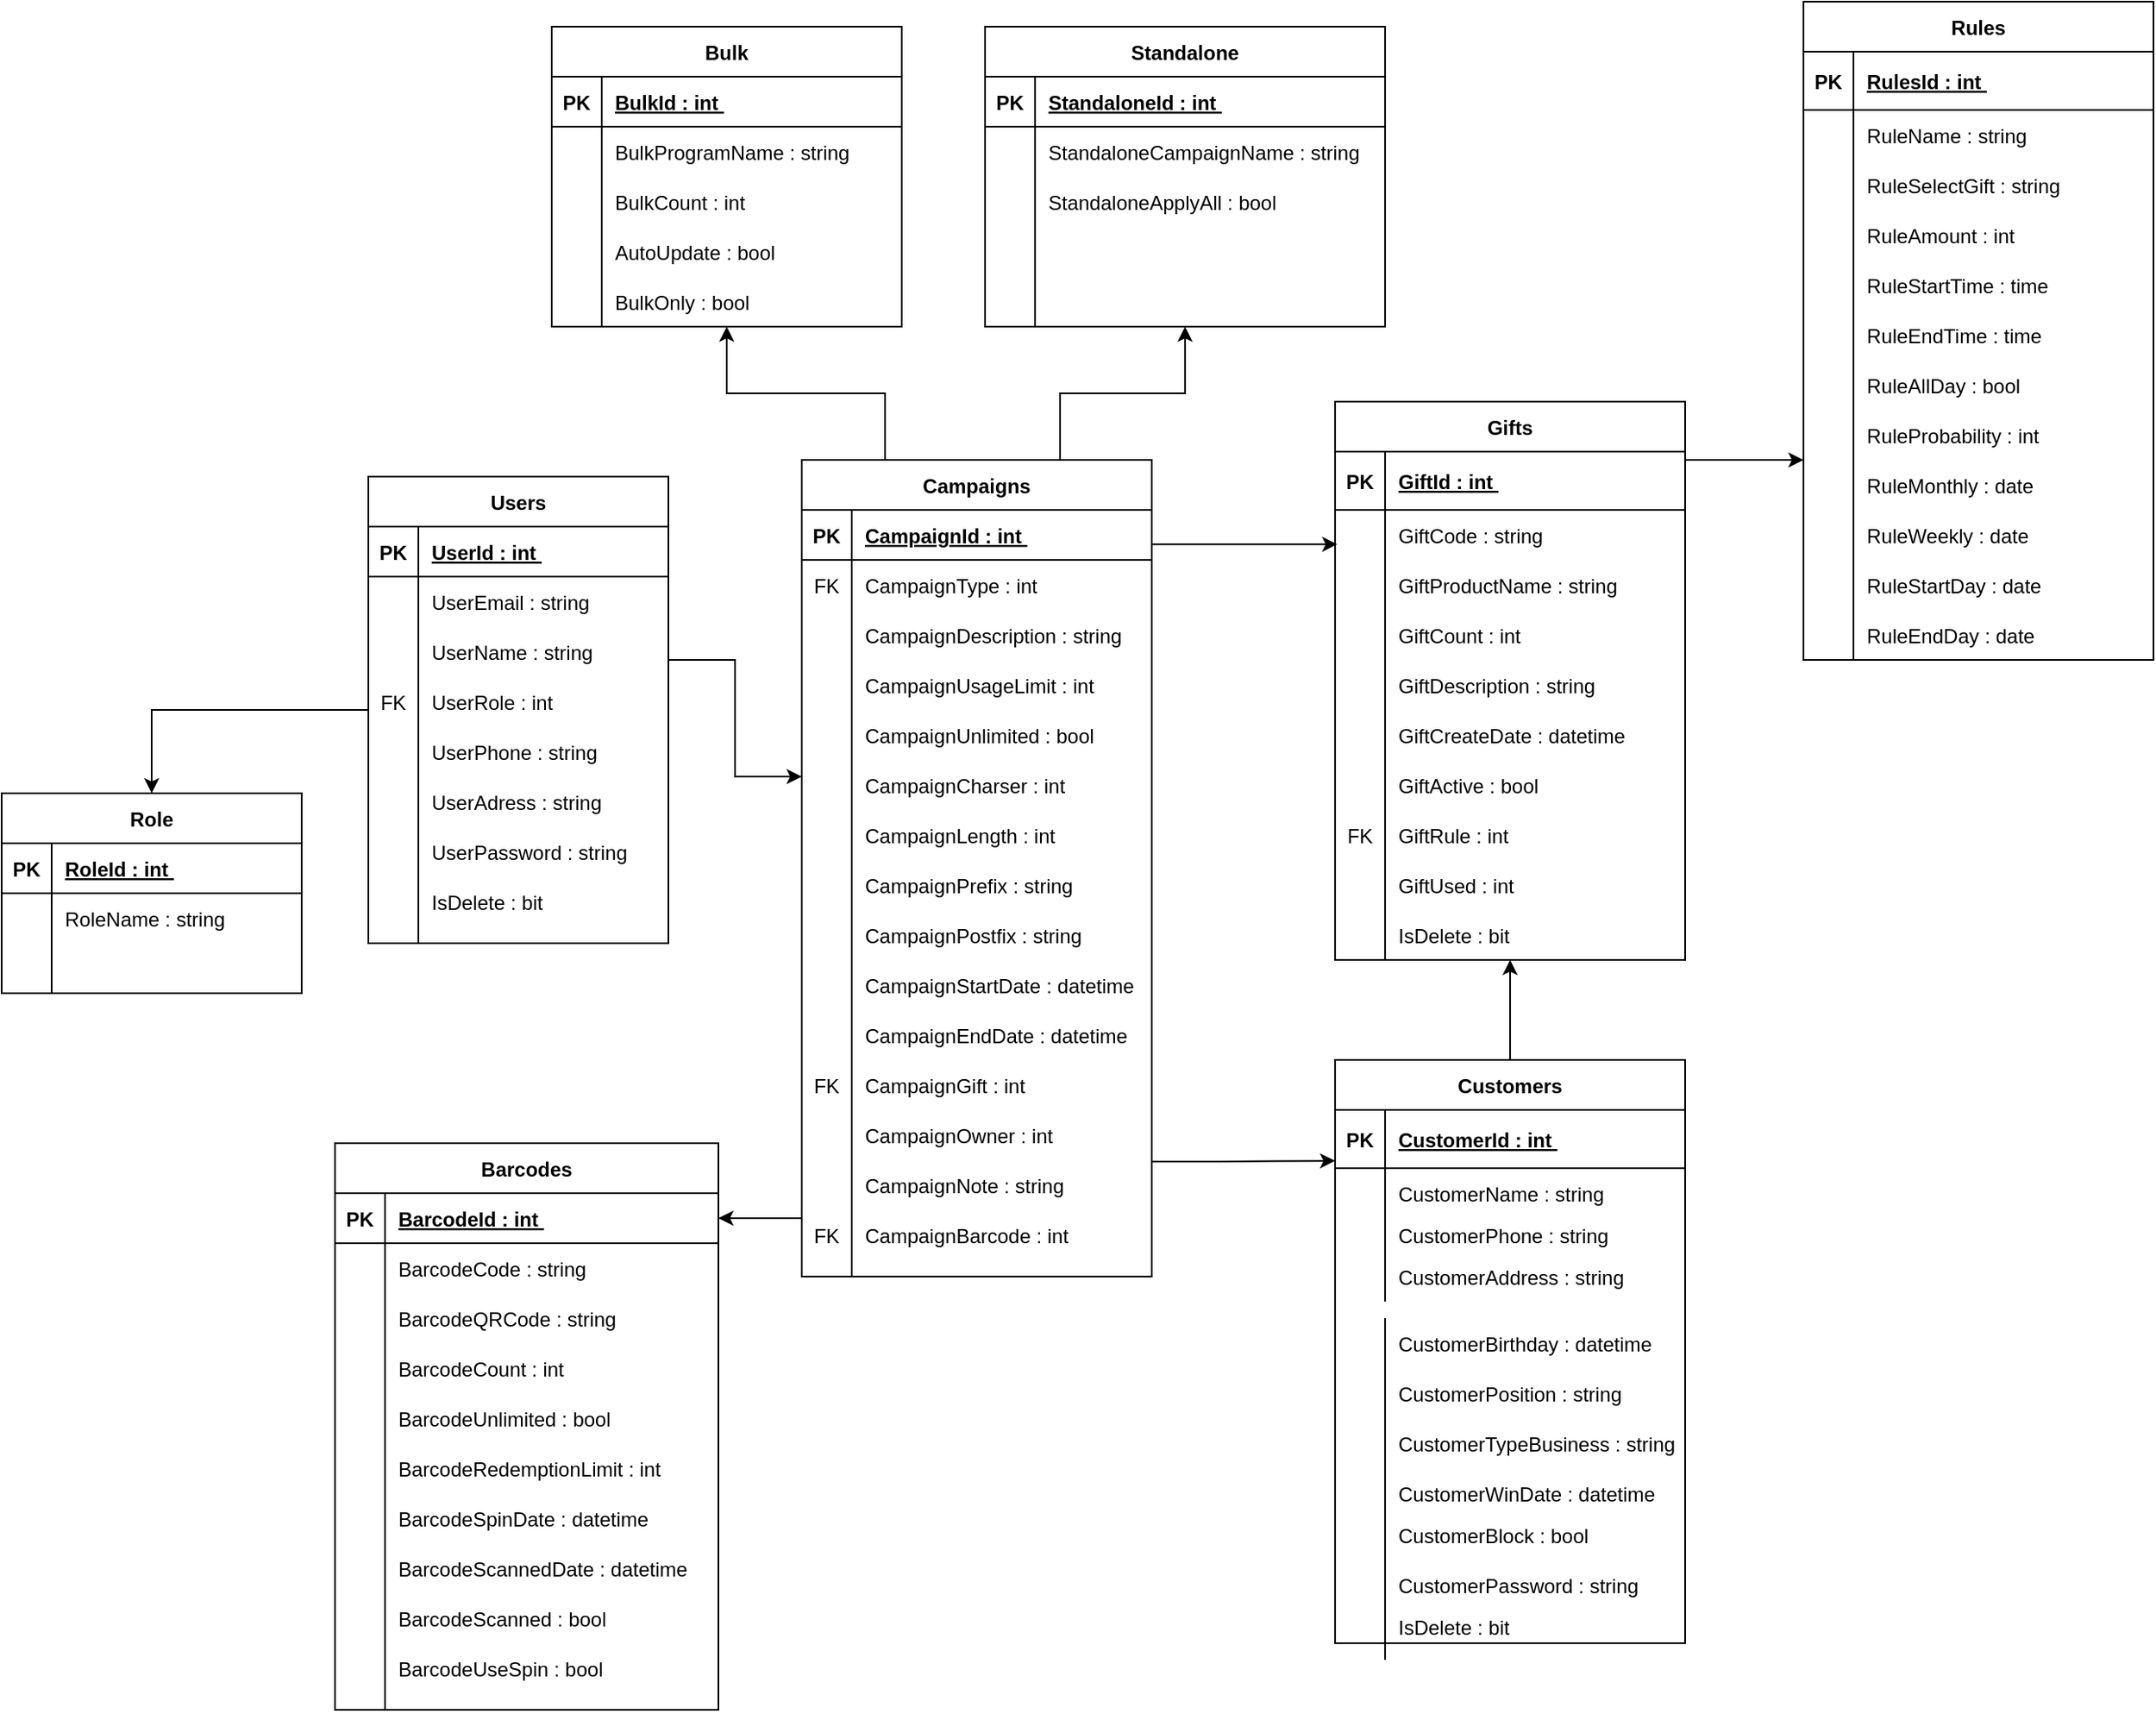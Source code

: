<mxfile version="20.2.2" type="google"><diagram id="dTAaQoPZ6o5lwDMpIvAt" name="Page-2"><mxGraphModel grid="1" page="1" gridSize="10" guides="1" tooltips="1" connect="1" arrows="1" fold="1" pageScale="1" pageWidth="827" pageHeight="1169" math="0" shadow="0"><root><mxCell id="JAD1rUPPGG7NxrKZZqD0-0"/><mxCell id="JAD1rUPPGG7NxrKZZqD0-1" parent="JAD1rUPPGG7NxrKZZqD0-0"/><mxCell id="nOVEyy-cuo5OlifqItEv-40" value="" style="edgeStyle=orthogonalEdgeStyle;rounded=0;orthogonalLoop=1;jettySize=auto;html=1;" edge="1" parent="JAD1rUPPGG7NxrKZZqD0-1" source="nOVEyy-cuo5OlifqItEv-10" target="nOVEyy-cuo5OlifqItEv-27"><mxGeometry relative="1" as="geometry"><Array as="points"><mxPoint x="40" y="190"/></Array></mxGeometry></mxCell><mxCell id="nOVEyy-cuo5OlifqItEv-54" value="" style="edgeStyle=orthogonalEdgeStyle;rounded=0;orthogonalLoop=1;jettySize=auto;html=1;" edge="1" parent="JAD1rUPPGG7NxrKZZqD0-1" source="nOVEyy-cuo5OlifqItEv-10" target="nOVEyy-cuo5OlifqItEv-41"><mxGeometry relative="1" as="geometry"><Array as="points"><mxPoint x="390" y="160"/><mxPoint x="390" y="230"/></Array></mxGeometry></mxCell><mxCell id="nOVEyy-cuo5OlifqItEv-10" value="Users" style="shape=table;startSize=30;container=1;collapsible=1;childLayout=tableLayout;fixedRows=1;rowLines=0;fontStyle=1;align=center;resizeLast=1;" vertex="1" parent="JAD1rUPPGG7NxrKZZqD0-1"><mxGeometry x="170" y="50" width="180" height="280" as="geometry"/></mxCell><mxCell id="nOVEyy-cuo5OlifqItEv-11" value="" style="shape=partialRectangle;collapsible=0;dropTarget=0;pointerEvents=0;fillColor=none;top=0;left=0;bottom=1;right=0;points=[[0,0.5],[1,0.5]];portConstraint=eastwest;" vertex="1" parent="nOVEyy-cuo5OlifqItEv-10"><mxGeometry y="30" width="180" height="30" as="geometry"/></mxCell><mxCell id="nOVEyy-cuo5OlifqItEv-12" value="PK" style="shape=partialRectangle;connectable=0;fillColor=none;top=0;left=0;bottom=0;right=0;fontStyle=1;overflow=hidden;" vertex="1" parent="nOVEyy-cuo5OlifqItEv-11"><mxGeometry width="30" height="30" as="geometry"><mxRectangle width="30" height="30" as="alternateBounds"/></mxGeometry></mxCell><mxCell id="nOVEyy-cuo5OlifqItEv-13" value="UserId : int " style="shape=partialRectangle;connectable=0;fillColor=none;top=0;left=0;bottom=0;right=0;align=left;spacingLeft=6;fontStyle=5;overflow=hidden;" vertex="1" parent="nOVEyy-cuo5OlifqItEv-11"><mxGeometry x="30" width="150" height="30" as="geometry"><mxRectangle width="150" height="30" as="alternateBounds"/></mxGeometry></mxCell><mxCell id="nOVEyy-cuo5OlifqItEv-14" value="" style="shape=partialRectangle;collapsible=0;dropTarget=0;pointerEvents=0;fillColor=none;top=0;left=0;bottom=0;right=0;points=[[0,0.5],[1,0.5]];portConstraint=eastwest;" vertex="1" parent="nOVEyy-cuo5OlifqItEv-10"><mxGeometry y="60" width="180" height="30" as="geometry"/></mxCell><mxCell id="nOVEyy-cuo5OlifqItEv-15" value="" style="shape=partialRectangle;connectable=0;fillColor=none;top=0;left=0;bottom=0;right=0;editable=1;overflow=hidden;" vertex="1" parent="nOVEyy-cuo5OlifqItEv-14"><mxGeometry width="30" height="30" as="geometry"><mxRectangle width="30" height="30" as="alternateBounds"/></mxGeometry></mxCell><mxCell id="nOVEyy-cuo5OlifqItEv-16" value="UserEmail : string    " style="shape=partialRectangle;connectable=0;fillColor=none;top=0;left=0;bottom=0;right=0;align=left;spacingLeft=6;overflow=hidden;" vertex="1" parent="nOVEyy-cuo5OlifqItEv-14"><mxGeometry x="30" width="150" height="30" as="geometry"><mxRectangle width="150" height="30" as="alternateBounds"/></mxGeometry></mxCell><mxCell id="nOVEyy-cuo5OlifqItEv-17" value="" style="shape=partialRectangle;collapsible=0;dropTarget=0;pointerEvents=0;fillColor=none;top=0;left=0;bottom=0;right=0;points=[[0,0.5],[1,0.5]];portConstraint=eastwest;" vertex="1" parent="nOVEyy-cuo5OlifqItEv-10"><mxGeometry y="90" width="180" height="30" as="geometry"/></mxCell><mxCell id="nOVEyy-cuo5OlifqItEv-18" value="" style="shape=partialRectangle;connectable=0;fillColor=none;top=0;left=0;bottom=0;right=0;editable=1;overflow=hidden;" vertex="1" parent="nOVEyy-cuo5OlifqItEv-17"><mxGeometry width="30" height="30" as="geometry"><mxRectangle width="30" height="30" as="alternateBounds"/></mxGeometry></mxCell><mxCell id="nOVEyy-cuo5OlifqItEv-19" value="UserName : string" style="shape=partialRectangle;connectable=0;fillColor=none;top=0;left=0;bottom=0;right=0;align=left;spacingLeft=6;overflow=hidden;" vertex="1" parent="nOVEyy-cuo5OlifqItEv-17"><mxGeometry x="30" width="150" height="30" as="geometry"><mxRectangle width="150" height="30" as="alternateBounds"/></mxGeometry></mxCell><mxCell id="nOVEyy-cuo5OlifqItEv-20" value="" style="shape=partialRectangle;collapsible=0;dropTarget=0;pointerEvents=0;fillColor=none;top=0;left=0;bottom=0;right=0;points=[[0,0.5],[1,0.5]];portConstraint=eastwest;" vertex="1" parent="nOVEyy-cuo5OlifqItEv-10"><mxGeometry y="120" width="180" height="30" as="geometry"/></mxCell><mxCell id="nOVEyy-cuo5OlifqItEv-21" value="FK" style="shape=partialRectangle;connectable=0;fillColor=none;top=0;left=0;bottom=0;right=0;editable=1;overflow=hidden;" vertex="1" parent="nOVEyy-cuo5OlifqItEv-20"><mxGeometry width="30" height="30" as="geometry"><mxRectangle width="30" height="30" as="alternateBounds"/></mxGeometry></mxCell><mxCell id="nOVEyy-cuo5OlifqItEv-22" value="UserRole : int" style="shape=partialRectangle;connectable=0;fillColor=none;top=0;left=0;bottom=0;right=0;align=left;spacingLeft=6;overflow=hidden;" vertex="1" parent="nOVEyy-cuo5OlifqItEv-20"><mxGeometry x="30" width="150" height="30" as="geometry"><mxRectangle width="150" height="30" as="alternateBounds"/></mxGeometry></mxCell><mxCell id="nOVEyy-cuo5OlifqItEv-23" value="UserPhone : string" style="shape=partialRectangle;connectable=0;fillColor=none;top=0;left=0;bottom=0;right=0;align=left;spacingLeft=6;overflow=hidden;" vertex="1" parent="JAD1rUPPGG7NxrKZZqD0-1"><mxGeometry x="200" y="200" width="150" height="30" as="geometry"><mxRectangle width="150" height="30" as="alternateBounds"/></mxGeometry></mxCell><mxCell id="nOVEyy-cuo5OlifqItEv-24" value="UserAdress : string" style="shape=partialRectangle;connectable=0;fillColor=none;top=0;left=0;bottom=0;right=0;align=left;spacingLeft=6;overflow=hidden;" vertex="1" parent="JAD1rUPPGG7NxrKZZqD0-1"><mxGeometry x="200" y="230" width="150" height="30" as="geometry"><mxRectangle width="150" height="30" as="alternateBounds"/></mxGeometry></mxCell><mxCell id="nOVEyy-cuo5OlifqItEv-25" value="UserPassword : string" style="shape=partialRectangle;connectable=0;fillColor=none;top=0;left=0;bottom=0;right=0;align=left;spacingLeft=6;overflow=hidden;" vertex="1" parent="JAD1rUPPGG7NxrKZZqD0-1"><mxGeometry x="200" y="260" width="150" height="30" as="geometry"><mxRectangle width="150" height="30" as="alternateBounds"/></mxGeometry></mxCell><mxCell id="nOVEyy-cuo5OlifqItEv-26" value="IsDelete : bit" style="shape=partialRectangle;connectable=0;fillColor=none;top=0;left=0;bottom=0;right=0;align=left;spacingLeft=6;overflow=hidden;" vertex="1" parent="JAD1rUPPGG7NxrKZZqD0-1"><mxGeometry x="200" y="290" width="150" height="30" as="geometry"><mxRectangle width="150" height="30" as="alternateBounds"/></mxGeometry></mxCell><mxCell id="nOVEyy-cuo5OlifqItEv-27" value="Role" style="shape=table;startSize=30;container=1;collapsible=1;childLayout=tableLayout;fixedRows=1;rowLines=0;fontStyle=1;align=center;resizeLast=1;" vertex="1" parent="JAD1rUPPGG7NxrKZZqD0-1"><mxGeometry x="-50" y="240" width="180" height="120" as="geometry"/></mxCell><mxCell id="nOVEyy-cuo5OlifqItEv-28" value="" style="shape=partialRectangle;collapsible=0;dropTarget=0;pointerEvents=0;fillColor=none;top=0;left=0;bottom=1;right=0;points=[[0,0.5],[1,0.5]];portConstraint=eastwest;" vertex="1" parent="nOVEyy-cuo5OlifqItEv-27"><mxGeometry y="30" width="180" height="30" as="geometry"/></mxCell><mxCell id="nOVEyy-cuo5OlifqItEv-29" value="PK" style="shape=partialRectangle;connectable=0;fillColor=none;top=0;left=0;bottom=0;right=0;fontStyle=1;overflow=hidden;" vertex="1" parent="nOVEyy-cuo5OlifqItEv-28"><mxGeometry width="30" height="30" as="geometry"><mxRectangle width="30" height="30" as="alternateBounds"/></mxGeometry></mxCell><mxCell id="nOVEyy-cuo5OlifqItEv-30" value="RoleId : int " style="shape=partialRectangle;connectable=0;fillColor=none;top=0;left=0;bottom=0;right=0;align=left;spacingLeft=6;fontStyle=5;overflow=hidden;" vertex="1" parent="nOVEyy-cuo5OlifqItEv-28"><mxGeometry x="30" width="150" height="30" as="geometry"><mxRectangle width="150" height="30" as="alternateBounds"/></mxGeometry></mxCell><mxCell id="nOVEyy-cuo5OlifqItEv-31" value="" style="shape=partialRectangle;collapsible=0;dropTarget=0;pointerEvents=0;fillColor=none;top=0;left=0;bottom=0;right=0;points=[[0,0.5],[1,0.5]];portConstraint=eastwest;" vertex="1" parent="nOVEyy-cuo5OlifqItEv-27"><mxGeometry y="60" width="180" height="30" as="geometry"/></mxCell><mxCell id="nOVEyy-cuo5OlifqItEv-32" value="" style="shape=partialRectangle;connectable=0;fillColor=none;top=0;left=0;bottom=0;right=0;editable=1;overflow=hidden;" vertex="1" parent="nOVEyy-cuo5OlifqItEv-31"><mxGeometry width="30" height="30" as="geometry"><mxRectangle width="30" height="30" as="alternateBounds"/></mxGeometry></mxCell><mxCell id="nOVEyy-cuo5OlifqItEv-33" value="RoleName : string    " style="shape=partialRectangle;connectable=0;fillColor=none;top=0;left=0;bottom=0;right=0;align=left;spacingLeft=6;overflow=hidden;" vertex="1" parent="nOVEyy-cuo5OlifqItEv-31"><mxGeometry x="30" width="150" height="30" as="geometry"><mxRectangle width="150" height="30" as="alternateBounds"/></mxGeometry></mxCell><mxCell id="nOVEyy-cuo5OlifqItEv-34" value="" style="shape=partialRectangle;collapsible=0;dropTarget=0;pointerEvents=0;fillColor=none;top=0;left=0;bottom=0;right=0;points=[[0,0.5],[1,0.5]];portConstraint=eastwest;" vertex="1" parent="nOVEyy-cuo5OlifqItEv-27"><mxGeometry y="90" width="180" height="30" as="geometry"/></mxCell><mxCell id="nOVEyy-cuo5OlifqItEv-35" value="" style="shape=partialRectangle;connectable=0;fillColor=none;top=0;left=0;bottom=0;right=0;editable=1;overflow=hidden;" vertex="1" parent="nOVEyy-cuo5OlifqItEv-34"><mxGeometry width="30" height="30" as="geometry"><mxRectangle width="30" height="30" as="alternateBounds"/></mxGeometry></mxCell><mxCell id="nOVEyy-cuo5OlifqItEv-36" value="" style="shape=partialRectangle;connectable=0;fillColor=none;top=0;left=0;bottom=0;right=0;align=left;spacingLeft=6;overflow=hidden;" vertex="1" parent="nOVEyy-cuo5OlifqItEv-34"><mxGeometry x="30" width="150" height="30" as="geometry"><mxRectangle width="150" height="30" as="alternateBounds"/></mxGeometry></mxCell><mxCell id="nOVEyy-cuo5OlifqItEv-90" value="" style="edgeStyle=orthogonalEdgeStyle;rounded=0;orthogonalLoop=1;jettySize=auto;html=1;" edge="1" parent="JAD1rUPPGG7NxrKZZqD0-1" source="nOVEyy-cuo5OlifqItEv-41" target="nOVEyy-cuo5OlifqItEv-77"><mxGeometry relative="1" as="geometry"><Array as="points"><mxPoint x="480"/><mxPoint x="385"/></Array></mxGeometry></mxCell><mxCell id="nOVEyy-cuo5OlifqItEv-124" value="" style="edgeStyle=orthogonalEdgeStyle;rounded=0;orthogonalLoop=1;jettySize=auto;html=1;entryX=0.006;entryY=0.686;entryDx=0;entryDy=0;entryPerimeter=0;" edge="1" parent="JAD1rUPPGG7NxrKZZqD0-1" source="nOVEyy-cuo5OlifqItEv-41" target="nOVEyy-cuo5OlifqItEv-125"><mxGeometry relative="1" as="geometry"><mxPoint x="700" y="235" as="targetPoint"/><Array as="points"><mxPoint x="751" y="90"/></Array></mxGeometry></mxCell><mxCell id="nOVEyy-cuo5OlifqItEv-173" value="" style="edgeStyle=orthogonalEdgeStyle;rounded=0;orthogonalLoop=1;jettySize=auto;html=1;entryX=1;entryY=0.5;entryDx=0;entryDy=0;" edge="1" parent="JAD1rUPPGG7NxrKZZqD0-1" source="nOVEyy-cuo5OlifqItEv-41" target="nOVEyy-cuo5OlifqItEv-161"><mxGeometry relative="1" as="geometry"><mxPoint x="690" y="570" as="targetPoint"/><Array as="points"><mxPoint x="410" y="495"/><mxPoint x="410" y="495"/></Array></mxGeometry></mxCell><mxCell id="nOVEyy-cuo5OlifqItEv-41" value="Campaigns" style="shape=table;startSize=30;container=1;collapsible=1;childLayout=tableLayout;fixedRows=1;rowLines=0;fontStyle=1;align=center;resizeLast=1;" vertex="1" parent="JAD1rUPPGG7NxrKZZqD0-1"><mxGeometry x="430" y="40" width="210" height="490" as="geometry"/></mxCell><mxCell id="nOVEyy-cuo5OlifqItEv-42" value="" style="shape=partialRectangle;collapsible=0;dropTarget=0;pointerEvents=0;fillColor=none;top=0;left=0;bottom=1;right=0;points=[[0,0.5],[1,0.5]];portConstraint=eastwest;" vertex="1" parent="nOVEyy-cuo5OlifqItEv-41"><mxGeometry y="30" width="210" height="30" as="geometry"/></mxCell><mxCell id="nOVEyy-cuo5OlifqItEv-43" value="PK" style="shape=partialRectangle;connectable=0;fillColor=none;top=0;left=0;bottom=0;right=0;fontStyle=1;overflow=hidden;perimeterSpacing=1;" vertex="1" parent="nOVEyy-cuo5OlifqItEv-42"><mxGeometry width="30" height="30" as="geometry"><mxRectangle width="30" height="30" as="alternateBounds"/></mxGeometry></mxCell><mxCell id="nOVEyy-cuo5OlifqItEv-44" value="CampaignId : int " style="shape=partialRectangle;connectable=0;fillColor=none;top=0;left=0;bottom=0;right=0;align=left;spacingLeft=6;fontStyle=5;overflow=hidden;" vertex="1" parent="nOVEyy-cuo5OlifqItEv-42"><mxGeometry x="30" width="180" height="30" as="geometry"><mxRectangle width="180" height="30" as="alternateBounds"/></mxGeometry></mxCell><mxCell id="nOVEyy-cuo5OlifqItEv-45" value="" style="shape=partialRectangle;collapsible=0;dropTarget=0;pointerEvents=0;fillColor=none;top=0;left=0;bottom=0;right=0;points=[[0,0.5],[1,0.5]];portConstraint=eastwest;" vertex="1" parent="nOVEyy-cuo5OlifqItEv-41"><mxGeometry y="60" width="210" height="30" as="geometry"/></mxCell><mxCell id="nOVEyy-cuo5OlifqItEv-46" value="FK" style="shape=partialRectangle;connectable=0;fillColor=none;top=0;left=0;bottom=0;right=0;editable=1;overflow=hidden;" vertex="1" parent="nOVEyy-cuo5OlifqItEv-45"><mxGeometry width="30" height="30" as="geometry"><mxRectangle width="30" height="30" as="alternateBounds"/></mxGeometry></mxCell><mxCell id="nOVEyy-cuo5OlifqItEv-47" value="CampaignType : int    " style="shape=partialRectangle;connectable=0;fillColor=none;top=0;left=0;bottom=0;right=0;align=left;spacingLeft=6;overflow=hidden;" vertex="1" parent="nOVEyy-cuo5OlifqItEv-45"><mxGeometry x="30" width="180" height="30" as="geometry"><mxRectangle width="180" height="30" as="alternateBounds"/></mxGeometry></mxCell><mxCell id="nOVEyy-cuo5OlifqItEv-48" value="" style="shape=partialRectangle;collapsible=0;dropTarget=0;pointerEvents=0;fillColor=none;top=0;left=0;bottom=0;right=0;points=[[0,0.5],[1,0.5]];portConstraint=eastwest;" vertex="1" parent="nOVEyy-cuo5OlifqItEv-41"><mxGeometry y="90" width="210" height="30" as="geometry"/></mxCell><mxCell id="nOVEyy-cuo5OlifqItEv-49" value="" style="shape=partialRectangle;connectable=0;fillColor=none;top=0;left=0;bottom=0;right=0;editable=1;overflow=hidden;" vertex="1" parent="nOVEyy-cuo5OlifqItEv-48"><mxGeometry width="30" height="30" as="geometry"><mxRectangle width="30" height="30" as="alternateBounds"/></mxGeometry></mxCell><mxCell id="nOVEyy-cuo5OlifqItEv-50" value="CampaignDescription : string" style="shape=partialRectangle;connectable=0;fillColor=none;top=0;left=0;bottom=0;right=0;align=left;spacingLeft=6;overflow=hidden;" vertex="1" parent="nOVEyy-cuo5OlifqItEv-48"><mxGeometry x="30" width="180" height="30" as="geometry"><mxRectangle width="180" height="30" as="alternateBounds"/></mxGeometry></mxCell><mxCell id="nOVEyy-cuo5OlifqItEv-51" value="" style="shape=partialRectangle;collapsible=0;dropTarget=0;pointerEvents=0;fillColor=none;top=0;left=0;bottom=0;right=0;points=[[0,0.5],[1,0.5]];portConstraint=eastwest;" vertex="1" parent="nOVEyy-cuo5OlifqItEv-41"><mxGeometry y="120" width="210" height="30" as="geometry"/></mxCell><mxCell id="nOVEyy-cuo5OlifqItEv-52" value="" style="shape=partialRectangle;connectable=0;fillColor=none;top=0;left=0;bottom=0;right=0;editable=1;overflow=hidden;" vertex="1" parent="nOVEyy-cuo5OlifqItEv-51"><mxGeometry width="30" height="30" as="geometry"><mxRectangle width="30" height="30" as="alternateBounds"/></mxGeometry></mxCell><mxCell id="nOVEyy-cuo5OlifqItEv-53" value="CampaignUsageLimit : int" style="shape=partialRectangle;connectable=0;fillColor=none;top=0;left=0;bottom=0;right=0;align=left;spacingLeft=6;overflow=hidden;" vertex="1" parent="nOVEyy-cuo5OlifqItEv-51"><mxGeometry x="30" width="180" height="30" as="geometry"><mxRectangle width="180" height="30" as="alternateBounds"/></mxGeometry></mxCell><mxCell id="nOVEyy-cuo5OlifqItEv-69" value="CampaignUnlimited : bool" style="shape=partialRectangle;connectable=0;fillColor=none;top=0;left=0;bottom=0;right=0;align=left;spacingLeft=6;overflow=hidden;" vertex="1" parent="JAD1rUPPGG7NxrKZZqD0-1"><mxGeometry x="460" y="190" width="170" height="30" as="geometry"><mxRectangle width="170" height="30" as="alternateBounds"/></mxGeometry></mxCell><mxCell id="nOVEyy-cuo5OlifqItEv-70" value="CampaignCharser : int" style="shape=partialRectangle;connectable=0;fillColor=none;top=0;left=0;bottom=0;right=0;align=left;spacingLeft=6;overflow=hidden;" vertex="1" parent="JAD1rUPPGG7NxrKZZqD0-1"><mxGeometry x="460" y="220" width="170" height="30" as="geometry"><mxRectangle width="170" height="30" as="alternateBounds"/></mxGeometry></mxCell><mxCell id="nOVEyy-cuo5OlifqItEv-71" value="CampaignLength : int" style="shape=partialRectangle;connectable=0;fillColor=none;top=0;left=0;bottom=0;right=0;align=left;spacingLeft=6;overflow=hidden;" vertex="1" parent="JAD1rUPPGG7NxrKZZqD0-1"><mxGeometry x="460" y="250" width="170" height="30" as="geometry"><mxRectangle width="170" height="30" as="alternateBounds"/></mxGeometry></mxCell><mxCell id="nOVEyy-cuo5OlifqItEv-72" value="CampaignPrefix : string" style="shape=partialRectangle;connectable=0;fillColor=none;top=0;left=0;bottom=0;right=0;align=left;spacingLeft=6;overflow=hidden;" vertex="1" parent="JAD1rUPPGG7NxrKZZqD0-1"><mxGeometry x="460" y="280" width="170" height="30" as="geometry"><mxRectangle width="170" height="30" as="alternateBounds"/></mxGeometry></mxCell><mxCell id="nOVEyy-cuo5OlifqItEv-73" value="CampaignPostfix : string" style="shape=partialRectangle;connectable=0;fillColor=none;top=0;left=0;bottom=0;right=0;align=left;spacingLeft=6;overflow=hidden;" vertex="1" parent="JAD1rUPPGG7NxrKZZqD0-1"><mxGeometry x="460" y="310" width="170" height="30" as="geometry"><mxRectangle width="170" height="30" as="alternateBounds"/></mxGeometry></mxCell><mxCell id="nOVEyy-cuo5OlifqItEv-74" value="CampaignStartDate : datetime" style="shape=partialRectangle;connectable=0;fillColor=none;top=0;left=0;bottom=0;right=0;align=left;spacingLeft=6;overflow=hidden;" vertex="1" parent="JAD1rUPPGG7NxrKZZqD0-1"><mxGeometry x="460" y="340" width="180" height="30" as="geometry"><mxRectangle width="170" height="30" as="alternateBounds"/></mxGeometry></mxCell><mxCell id="nOVEyy-cuo5OlifqItEv-76" value="CampaignEndDate : datetime" style="shape=partialRectangle;connectable=0;fillColor=none;top=0;left=0;bottom=0;right=0;align=left;spacingLeft=6;overflow=hidden;" vertex="1" parent="JAD1rUPPGG7NxrKZZqD0-1"><mxGeometry x="460" y="370" width="180" height="30" as="geometry"><mxRectangle width="170" height="30" as="alternateBounds"/></mxGeometry></mxCell><mxCell id="nOVEyy-cuo5OlifqItEv-77" value="Bulk" style="shape=table;startSize=30;container=1;collapsible=1;childLayout=tableLayout;fixedRows=1;rowLines=0;fontStyle=1;align=center;resizeLast=1;" vertex="1" parent="JAD1rUPPGG7NxrKZZqD0-1"><mxGeometry x="280" y="-220" width="210" height="180" as="geometry"/></mxCell><mxCell id="nOVEyy-cuo5OlifqItEv-78" value="" style="shape=partialRectangle;collapsible=0;dropTarget=0;pointerEvents=0;fillColor=none;top=0;left=0;bottom=1;right=0;points=[[0,0.5],[1,0.5]];portConstraint=eastwest;" vertex="1" parent="nOVEyy-cuo5OlifqItEv-77"><mxGeometry y="30" width="210" height="30" as="geometry"/></mxCell><mxCell id="nOVEyy-cuo5OlifqItEv-79" value="PK" style="shape=partialRectangle;connectable=0;fillColor=none;top=0;left=0;bottom=0;right=0;fontStyle=1;overflow=hidden;" vertex="1" parent="nOVEyy-cuo5OlifqItEv-78"><mxGeometry width="30" height="30" as="geometry"><mxRectangle width="30" height="30" as="alternateBounds"/></mxGeometry></mxCell><mxCell id="nOVEyy-cuo5OlifqItEv-80" value="BulkId : int " style="shape=partialRectangle;connectable=0;fillColor=none;top=0;left=0;bottom=0;right=0;align=left;spacingLeft=6;fontStyle=5;overflow=hidden;" vertex="1" parent="nOVEyy-cuo5OlifqItEv-78"><mxGeometry x="30" width="180" height="30" as="geometry"><mxRectangle width="180" height="30" as="alternateBounds"/></mxGeometry></mxCell><mxCell id="nOVEyy-cuo5OlifqItEv-81" value="" style="shape=partialRectangle;collapsible=0;dropTarget=0;pointerEvents=0;fillColor=none;top=0;left=0;bottom=0;right=0;points=[[0,0.5],[1,0.5]];portConstraint=eastwest;" vertex="1" parent="nOVEyy-cuo5OlifqItEv-77"><mxGeometry y="60" width="210" height="30" as="geometry"/></mxCell><mxCell id="nOVEyy-cuo5OlifqItEv-82" value="" style="shape=partialRectangle;connectable=0;fillColor=none;top=0;left=0;bottom=0;right=0;editable=1;overflow=hidden;" vertex="1" parent="nOVEyy-cuo5OlifqItEv-81"><mxGeometry width="30" height="30" as="geometry"><mxRectangle width="30" height="30" as="alternateBounds"/></mxGeometry></mxCell><mxCell id="nOVEyy-cuo5OlifqItEv-83" value="BulkProgramName : string    " style="shape=partialRectangle;connectable=0;fillColor=none;top=0;left=0;bottom=0;right=0;align=left;spacingLeft=6;overflow=hidden;" vertex="1" parent="nOVEyy-cuo5OlifqItEv-81"><mxGeometry x="30" width="180" height="30" as="geometry"><mxRectangle width="180" height="30" as="alternateBounds"/></mxGeometry></mxCell><mxCell id="nOVEyy-cuo5OlifqItEv-87" value="" style="shape=partialRectangle;collapsible=0;dropTarget=0;pointerEvents=0;fillColor=none;top=0;left=0;bottom=0;right=0;points=[[0,0.5],[1,0.5]];portConstraint=eastwest;" vertex="1" parent="nOVEyy-cuo5OlifqItEv-77"><mxGeometry y="90" width="210" height="30" as="geometry"/></mxCell><mxCell id="nOVEyy-cuo5OlifqItEv-88" value="" style="shape=partialRectangle;connectable=0;fillColor=none;top=0;left=0;bottom=0;right=0;editable=1;overflow=hidden;" vertex="1" parent="nOVEyy-cuo5OlifqItEv-87"><mxGeometry width="30" height="30" as="geometry"><mxRectangle width="30" height="30" as="alternateBounds"/></mxGeometry></mxCell><mxCell id="nOVEyy-cuo5OlifqItEv-89" value="BulkCount : int" style="shape=partialRectangle;connectable=0;fillColor=none;top=0;left=0;bottom=0;right=0;align=left;spacingLeft=6;overflow=hidden;" vertex="1" parent="nOVEyy-cuo5OlifqItEv-87"><mxGeometry x="30" width="180" height="30" as="geometry"><mxRectangle width="180" height="30" as="alternateBounds"/></mxGeometry></mxCell><mxCell id="nOVEyy-cuo5OlifqItEv-84" value="" style="shape=partialRectangle;collapsible=0;dropTarget=0;pointerEvents=0;fillColor=none;top=0;left=0;bottom=0;right=0;points=[[0,0.5],[1,0.5]];portConstraint=eastwest;" vertex="1" parent="nOVEyy-cuo5OlifqItEv-77"><mxGeometry y="120" width="210" height="30" as="geometry"/></mxCell><mxCell id="nOVEyy-cuo5OlifqItEv-85" value="" style="shape=partialRectangle;connectable=0;fillColor=none;top=0;left=0;bottom=0;right=0;editable=1;overflow=hidden;" vertex="1" parent="nOVEyy-cuo5OlifqItEv-84"><mxGeometry width="30" height="30" as="geometry"><mxRectangle width="30" height="30" as="alternateBounds"/></mxGeometry></mxCell><mxCell id="nOVEyy-cuo5OlifqItEv-86" value="AutoUpdate : bool" style="shape=partialRectangle;connectable=0;fillColor=none;top=0;left=0;bottom=0;right=0;align=left;spacingLeft=6;overflow=hidden;" vertex="1" parent="nOVEyy-cuo5OlifqItEv-84"><mxGeometry x="30" width="180" height="30" as="geometry"><mxRectangle width="180" height="30" as="alternateBounds"/></mxGeometry></mxCell><mxCell id="nOVEyy-cuo5OlifqItEv-91" value="" style="shape=partialRectangle;collapsible=0;dropTarget=0;pointerEvents=0;fillColor=none;top=0;left=0;bottom=0;right=0;points=[[0,0.5],[1,0.5]];portConstraint=eastwest;" vertex="1" parent="JAD1rUPPGG7NxrKZZqD0-1"><mxGeometry x="280" y="-70" width="210" height="30" as="geometry"/></mxCell><mxCell id="nOVEyy-cuo5OlifqItEv-92" value="" style="shape=partialRectangle;connectable=0;fillColor=none;top=0;left=0;bottom=0;right=0;editable=1;overflow=hidden;" vertex="1" parent="nOVEyy-cuo5OlifqItEv-91"><mxGeometry width="30" height="30" as="geometry"><mxRectangle width="30" height="30" as="alternateBounds"/></mxGeometry></mxCell><mxCell id="nOVEyy-cuo5OlifqItEv-93" value="BulkOnly : bool" style="shape=partialRectangle;connectable=0;fillColor=none;top=0;left=0;bottom=0;right=0;align=left;spacingLeft=6;overflow=hidden;" vertex="1" parent="nOVEyy-cuo5OlifqItEv-91"><mxGeometry x="30" width="180" height="30" as="geometry"><mxRectangle width="180" height="30" as="alternateBounds"/></mxGeometry></mxCell><mxCell id="nOVEyy-cuo5OlifqItEv-94" value="Standalone" style="shape=table;startSize=30;container=1;collapsible=1;childLayout=tableLayout;fixedRows=1;rowLines=0;fontStyle=1;align=center;resizeLast=1;" vertex="1" parent="JAD1rUPPGG7NxrKZZqD0-1"><mxGeometry x="540" y="-220" width="240" height="180" as="geometry"/></mxCell><mxCell id="nOVEyy-cuo5OlifqItEv-95" value="" style="shape=partialRectangle;collapsible=0;dropTarget=0;pointerEvents=0;fillColor=none;top=0;left=0;bottom=1;right=0;points=[[0,0.5],[1,0.5]];portConstraint=eastwest;" vertex="1" parent="nOVEyy-cuo5OlifqItEv-94"><mxGeometry y="30" width="240" height="30" as="geometry"/></mxCell><mxCell id="nOVEyy-cuo5OlifqItEv-96" value="PK" style="shape=partialRectangle;connectable=0;fillColor=none;top=0;left=0;bottom=0;right=0;fontStyle=1;overflow=hidden;" vertex="1" parent="nOVEyy-cuo5OlifqItEv-95"><mxGeometry width="30" height="30" as="geometry"><mxRectangle width="30" height="30" as="alternateBounds"/></mxGeometry></mxCell><mxCell id="nOVEyy-cuo5OlifqItEv-97" value="StandaloneId : int " style="shape=partialRectangle;connectable=0;fillColor=none;top=0;left=0;bottom=0;right=0;align=left;spacingLeft=6;fontStyle=5;overflow=hidden;" vertex="1" parent="nOVEyy-cuo5OlifqItEv-95"><mxGeometry x="30" width="210" height="30" as="geometry"><mxRectangle width="210" height="30" as="alternateBounds"/></mxGeometry></mxCell><mxCell id="nOVEyy-cuo5OlifqItEv-98" value="" style="shape=partialRectangle;collapsible=0;dropTarget=0;pointerEvents=0;fillColor=none;top=0;left=0;bottom=0;right=0;points=[[0,0.5],[1,0.5]];portConstraint=eastwest;" vertex="1" parent="nOVEyy-cuo5OlifqItEv-94"><mxGeometry y="60" width="240" height="30" as="geometry"/></mxCell><mxCell id="nOVEyy-cuo5OlifqItEv-99" value="" style="shape=partialRectangle;connectable=0;fillColor=none;top=0;left=0;bottom=0;right=0;editable=1;overflow=hidden;" vertex="1" parent="nOVEyy-cuo5OlifqItEv-98"><mxGeometry width="30" height="30" as="geometry"><mxRectangle width="30" height="30" as="alternateBounds"/></mxGeometry></mxCell><mxCell id="nOVEyy-cuo5OlifqItEv-100" value="StandaloneCampaignName : string    " style="shape=partialRectangle;connectable=0;fillColor=none;top=0;left=0;bottom=0;right=0;align=left;spacingLeft=6;overflow=hidden;" vertex="1" parent="nOVEyy-cuo5OlifqItEv-98"><mxGeometry x="30" width="210" height="30" as="geometry"><mxRectangle width="210" height="30" as="alternateBounds"/></mxGeometry></mxCell><mxCell id="nOVEyy-cuo5OlifqItEv-101" value="" style="shape=partialRectangle;collapsible=0;dropTarget=0;pointerEvents=0;fillColor=none;top=0;left=0;bottom=0;right=0;points=[[0,0.5],[1,0.5]];portConstraint=eastwest;" vertex="1" parent="nOVEyy-cuo5OlifqItEv-94"><mxGeometry y="90" width="240" height="30" as="geometry"/></mxCell><mxCell id="nOVEyy-cuo5OlifqItEv-102" value="" style="shape=partialRectangle;connectable=0;fillColor=none;top=0;left=0;bottom=0;right=0;editable=1;overflow=hidden;" vertex="1" parent="nOVEyy-cuo5OlifqItEv-101"><mxGeometry width="30" height="30" as="geometry"><mxRectangle width="30" height="30" as="alternateBounds"/></mxGeometry></mxCell><mxCell id="nOVEyy-cuo5OlifqItEv-103" value="StandaloneApplyAll : bool" style="shape=partialRectangle;connectable=0;fillColor=none;top=0;left=0;bottom=0;right=0;align=left;spacingLeft=6;overflow=hidden;" vertex="1" parent="nOVEyy-cuo5OlifqItEv-101"><mxGeometry x="30" width="210" height="30" as="geometry"><mxRectangle width="210" height="30" as="alternateBounds"/></mxGeometry></mxCell><mxCell id="nOVEyy-cuo5OlifqItEv-104" value="" style="shape=partialRectangle;collapsible=0;dropTarget=0;pointerEvents=0;fillColor=none;top=0;left=0;bottom=0;right=0;points=[[0,0.5],[1,0.5]];portConstraint=eastwest;" vertex="1" parent="nOVEyy-cuo5OlifqItEv-94"><mxGeometry y="120" width="240" height="30" as="geometry"/></mxCell><mxCell id="nOVEyy-cuo5OlifqItEv-105" value="" style="shape=partialRectangle;connectable=0;fillColor=none;top=0;left=0;bottom=0;right=0;editable=1;overflow=hidden;" vertex="1" parent="nOVEyy-cuo5OlifqItEv-104"><mxGeometry width="30" height="30" as="geometry"><mxRectangle width="30" height="30" as="alternateBounds"/></mxGeometry></mxCell><mxCell id="nOVEyy-cuo5OlifqItEv-106" value="" style="shape=partialRectangle;connectable=0;fillColor=none;top=0;left=0;bottom=0;right=0;align=left;spacingLeft=6;overflow=hidden;" vertex="1" parent="nOVEyy-cuo5OlifqItEv-104"><mxGeometry x="30" width="210" height="30" as="geometry"><mxRectangle width="210" height="30" as="alternateBounds"/></mxGeometry></mxCell><mxCell id="nOVEyy-cuo5OlifqItEv-109" value="" style="edgeStyle=orthogonalEdgeStyle;rounded=0;orthogonalLoop=1;jettySize=auto;html=1;entryX=0.5;entryY=1;entryDx=0;entryDy=0;" edge="1" parent="JAD1rUPPGG7NxrKZZqD0-1" target="nOVEyy-cuo5OlifqItEv-94"><mxGeometry relative="1" as="geometry"><mxPoint x="585" y="40" as="sourcePoint"/><mxPoint x="470" y="-40" as="targetPoint"/><Array as="points"><mxPoint x="585"/><mxPoint x="660"/></Array></mxGeometry></mxCell><mxCell id="nOVEyy-cuo5OlifqItEv-110" value="CampaignGift : int" style="shape=partialRectangle;connectable=0;fillColor=none;top=0;left=0;bottom=0;right=0;align=left;spacingLeft=6;overflow=hidden;" vertex="1" parent="JAD1rUPPGG7NxrKZZqD0-1"><mxGeometry x="460" y="400" width="180" height="30" as="geometry"><mxRectangle width="170" height="30" as="alternateBounds"/></mxGeometry></mxCell><mxCell id="nOVEyy-cuo5OlifqItEv-147" value="" style="edgeStyle=orthogonalEdgeStyle;rounded=0;orthogonalLoop=1;jettySize=auto;html=1;" edge="1" parent="JAD1rUPPGG7NxrKZZqD0-1" source="nOVEyy-cuo5OlifqItEv-111" target="nOVEyy-cuo5OlifqItEv-134"><mxGeometry relative="1" as="geometry"><Array as="points"><mxPoint x="1020" y="40"/><mxPoint x="1020" y="40"/></Array></mxGeometry></mxCell><mxCell id="nOVEyy-cuo5OlifqItEv-111" value="Gifts" style="shape=table;startSize=30;container=1;collapsible=1;childLayout=tableLayout;fixedRows=1;rowLines=0;fontStyle=1;align=center;resizeLast=1;" vertex="1" parent="JAD1rUPPGG7NxrKZZqD0-1"><mxGeometry x="750" y="5" width="210" height="335" as="geometry"/></mxCell><mxCell id="nOVEyy-cuo5OlifqItEv-112" value="" style="shape=partialRectangle;collapsible=0;dropTarget=0;pointerEvents=0;fillColor=none;top=0;left=0;bottom=1;right=0;points=[[0,0.5],[1,0.5]];portConstraint=eastwest;" vertex="1" parent="nOVEyy-cuo5OlifqItEv-111"><mxGeometry y="30" width="210" height="35" as="geometry"/></mxCell><mxCell id="nOVEyy-cuo5OlifqItEv-113" value="PK" style="shape=partialRectangle;connectable=0;fillColor=none;top=0;left=0;bottom=0;right=0;fontStyle=1;overflow=hidden;" vertex="1" parent="nOVEyy-cuo5OlifqItEv-112"><mxGeometry width="30" height="35" as="geometry"><mxRectangle width="30" height="35" as="alternateBounds"/></mxGeometry></mxCell><mxCell id="nOVEyy-cuo5OlifqItEv-114" value="GiftId : int " style="shape=partialRectangle;connectable=0;fillColor=none;top=0;left=0;bottom=0;right=0;align=left;spacingLeft=6;fontStyle=5;overflow=hidden;" vertex="1" parent="nOVEyy-cuo5OlifqItEv-112"><mxGeometry x="30" width="180" height="35" as="geometry"><mxRectangle width="180" height="35" as="alternateBounds"/></mxGeometry></mxCell><mxCell id="nOVEyy-cuo5OlifqItEv-115" value="" style="shape=partialRectangle;collapsible=0;dropTarget=0;pointerEvents=0;fillColor=none;top=0;left=0;bottom=0;right=0;points=[[0,0.5],[1,0.5]];portConstraint=eastwest;" vertex="1" parent="nOVEyy-cuo5OlifqItEv-111"><mxGeometry y="65" width="210" height="30" as="geometry"/></mxCell><mxCell id="nOVEyy-cuo5OlifqItEv-116" value="" style="shape=partialRectangle;connectable=0;fillColor=none;top=0;left=0;bottom=0;right=0;editable=1;overflow=hidden;" vertex="1" parent="nOVEyy-cuo5OlifqItEv-115"><mxGeometry width="30" height="30" as="geometry"><mxRectangle width="30" height="30" as="alternateBounds"/></mxGeometry></mxCell><mxCell id="nOVEyy-cuo5OlifqItEv-117" value="GiftCode : string" style="shape=partialRectangle;connectable=0;fillColor=none;top=0;left=0;bottom=0;right=0;align=left;spacingLeft=6;overflow=hidden;" vertex="1" parent="nOVEyy-cuo5OlifqItEv-115"><mxGeometry x="30" width="180" height="30" as="geometry"><mxRectangle width="180" height="30" as="alternateBounds"/></mxGeometry></mxCell><mxCell id="nOVEyy-cuo5OlifqItEv-118" value="" style="shape=partialRectangle;collapsible=0;dropTarget=0;pointerEvents=0;fillColor=none;top=0;left=0;bottom=0;right=0;points=[[0,0.5],[1,0.5]];portConstraint=eastwest;" vertex="1" parent="nOVEyy-cuo5OlifqItEv-111"><mxGeometry y="95" width="210" height="30" as="geometry"/></mxCell><mxCell id="nOVEyy-cuo5OlifqItEv-119" value="" style="shape=partialRectangle;connectable=0;fillColor=none;top=0;left=0;bottom=0;right=0;editable=1;overflow=hidden;" vertex="1" parent="nOVEyy-cuo5OlifqItEv-118"><mxGeometry width="30" height="30" as="geometry"><mxRectangle width="30" height="30" as="alternateBounds"/></mxGeometry></mxCell><mxCell id="nOVEyy-cuo5OlifqItEv-120" value="GiftProductName : string" style="shape=partialRectangle;connectable=0;fillColor=none;top=0;left=0;bottom=0;right=0;align=left;spacingLeft=6;overflow=hidden;" vertex="1" parent="nOVEyy-cuo5OlifqItEv-118"><mxGeometry x="30" width="180" height="30" as="geometry"><mxRectangle width="180" height="30" as="alternateBounds"/></mxGeometry></mxCell><mxCell id="nOVEyy-cuo5OlifqItEv-121" value="" style="shape=partialRectangle;collapsible=0;dropTarget=0;pointerEvents=0;fillColor=none;top=0;left=0;bottom=0;right=0;points=[[0,0.5],[1,0.5]];portConstraint=eastwest;" vertex="1" parent="nOVEyy-cuo5OlifqItEv-111"><mxGeometry y="125" width="210" height="30" as="geometry"/></mxCell><mxCell id="nOVEyy-cuo5OlifqItEv-122" value="" style="shape=partialRectangle;connectable=0;fillColor=none;top=0;left=0;bottom=0;right=0;editable=1;overflow=hidden;" vertex="1" parent="nOVEyy-cuo5OlifqItEv-121"><mxGeometry width="30" height="30" as="geometry"><mxRectangle width="30" height="30" as="alternateBounds"/></mxGeometry></mxCell><mxCell id="nOVEyy-cuo5OlifqItEv-123" value="GiftCount : int" style="shape=partialRectangle;connectable=0;fillColor=none;top=0;left=0;bottom=0;right=0;align=left;spacingLeft=6;overflow=hidden;" vertex="1" parent="nOVEyy-cuo5OlifqItEv-121"><mxGeometry x="30" width="180" height="30" as="geometry"><mxRectangle width="180" height="30" as="alternateBounds"/></mxGeometry></mxCell><mxCell id="nOVEyy-cuo5OlifqItEv-125" value="" style="shape=partialRectangle;collapsible=0;dropTarget=0;pointerEvents=0;fillColor=none;top=0;left=0;bottom=0;right=0;points=[[0,0.5],[1,0.5]];portConstraint=eastwest;" vertex="1" parent="JAD1rUPPGG7NxrKZZqD0-1"><mxGeometry x="750" y="70" width="210" height="30" as="geometry"/></mxCell><mxCell id="nOVEyy-cuo5OlifqItEv-126" value="" style="shape=partialRectangle;connectable=0;fillColor=none;top=0;left=0;bottom=0;right=0;editable=1;overflow=hidden;" vertex="1" parent="nOVEyy-cuo5OlifqItEv-125"><mxGeometry width="30" height="30" as="geometry"><mxRectangle width="30" height="30" as="alternateBounds"/></mxGeometry></mxCell><mxCell id="nOVEyy-cuo5OlifqItEv-129" value="GiftDescription : string" style="shape=partialRectangle;connectable=0;fillColor=none;top=0;left=0;bottom=0;right=0;align=left;spacingLeft=6;overflow=hidden;" vertex="1" parent="JAD1rUPPGG7NxrKZZqD0-1"><mxGeometry x="780" y="160" width="180" height="30" as="geometry"><mxRectangle width="180" height="30" as="alternateBounds"/></mxGeometry></mxCell><mxCell id="nOVEyy-cuo5OlifqItEv-130" value="FK" style="shape=partialRectangle;connectable=0;fillColor=none;top=0;left=0;bottom=0;right=0;editable=1;overflow=hidden;" vertex="1" parent="JAD1rUPPGG7NxrKZZqD0-1"><mxGeometry x="430" y="400" width="30" height="30" as="geometry"><mxRectangle width="30" height="30" as="alternateBounds"/></mxGeometry></mxCell><mxCell id="nOVEyy-cuo5OlifqItEv-131" value="GiftCreateDate : datetime" style="shape=partialRectangle;connectable=0;fillColor=none;top=0;left=0;bottom=0;right=0;align=left;spacingLeft=6;overflow=hidden;" vertex="1" parent="JAD1rUPPGG7NxrKZZqD0-1"><mxGeometry x="780" y="190" width="180" height="30" as="geometry"><mxRectangle width="180" height="30" as="alternateBounds"/></mxGeometry></mxCell><mxCell id="nOVEyy-cuo5OlifqItEv-132" value="GiftActive : bool" style="shape=partialRectangle;connectable=0;fillColor=none;top=0;left=0;bottom=0;right=0;align=left;spacingLeft=6;overflow=hidden;" vertex="1" parent="JAD1rUPPGG7NxrKZZqD0-1"><mxGeometry x="780" y="220" width="180" height="30" as="geometry"><mxRectangle width="180" height="30" as="alternateBounds"/></mxGeometry></mxCell><mxCell id="nOVEyy-cuo5OlifqItEv-133" value="GiftRule : int" style="shape=partialRectangle;connectable=0;fillColor=none;top=0;left=0;bottom=0;right=0;align=left;spacingLeft=6;overflow=hidden;" vertex="1" parent="JAD1rUPPGG7NxrKZZqD0-1"><mxGeometry x="780" y="250" width="180" height="30" as="geometry"><mxRectangle width="180" height="30" as="alternateBounds"/></mxGeometry></mxCell><mxCell id="nOVEyy-cuo5OlifqItEv-134" value="Rules" style="shape=table;startSize=30;container=1;collapsible=1;childLayout=tableLayout;fixedRows=1;rowLines=0;fontStyle=1;align=center;resizeLast=1;" vertex="1" parent="JAD1rUPPGG7NxrKZZqD0-1"><mxGeometry x="1031" y="-235" width="210" height="395" as="geometry"/></mxCell><mxCell id="nOVEyy-cuo5OlifqItEv-135" value="" style="shape=partialRectangle;collapsible=0;dropTarget=0;pointerEvents=0;fillColor=none;top=0;left=0;bottom=1;right=0;points=[[0,0.5],[1,0.5]];portConstraint=eastwest;" vertex="1" parent="nOVEyy-cuo5OlifqItEv-134"><mxGeometry y="30" width="210" height="35" as="geometry"/></mxCell><mxCell id="nOVEyy-cuo5OlifqItEv-136" value="PK" style="shape=partialRectangle;connectable=0;fillColor=none;top=0;left=0;bottom=0;right=0;fontStyle=1;overflow=hidden;" vertex="1" parent="nOVEyy-cuo5OlifqItEv-135"><mxGeometry width="30" height="35" as="geometry"><mxRectangle width="30" height="35" as="alternateBounds"/></mxGeometry></mxCell><mxCell id="nOVEyy-cuo5OlifqItEv-137" value="RulesId : int " style="shape=partialRectangle;connectable=0;fillColor=none;top=0;left=0;bottom=0;right=0;align=left;spacingLeft=6;fontStyle=5;overflow=hidden;" vertex="1" parent="nOVEyy-cuo5OlifqItEv-135"><mxGeometry x="30" width="180" height="35" as="geometry"><mxRectangle width="180" height="35" as="alternateBounds"/></mxGeometry></mxCell><mxCell id="nOVEyy-cuo5OlifqItEv-138" value="" style="shape=partialRectangle;collapsible=0;dropTarget=0;pointerEvents=0;fillColor=none;top=0;left=0;bottom=0;right=0;points=[[0,0.5],[1,0.5]];portConstraint=eastwest;" vertex="1" parent="nOVEyy-cuo5OlifqItEv-134"><mxGeometry y="65" width="210" height="30" as="geometry"/></mxCell><mxCell id="nOVEyy-cuo5OlifqItEv-139" value="" style="shape=partialRectangle;connectable=0;fillColor=none;top=0;left=0;bottom=0;right=0;editable=1;overflow=hidden;" vertex="1" parent="nOVEyy-cuo5OlifqItEv-138"><mxGeometry width="30" height="30" as="geometry"><mxRectangle width="30" height="30" as="alternateBounds"/></mxGeometry></mxCell><mxCell id="nOVEyy-cuo5OlifqItEv-140" value="RuleName : string" style="shape=partialRectangle;connectable=0;fillColor=none;top=0;left=0;bottom=0;right=0;align=left;spacingLeft=6;overflow=hidden;" vertex="1" parent="nOVEyy-cuo5OlifqItEv-138"><mxGeometry x="30" width="180" height="30" as="geometry"><mxRectangle width="180" height="30" as="alternateBounds"/></mxGeometry></mxCell><mxCell id="nOVEyy-cuo5OlifqItEv-141" value="" style="shape=partialRectangle;collapsible=0;dropTarget=0;pointerEvents=0;fillColor=none;top=0;left=0;bottom=0;right=0;points=[[0,0.5],[1,0.5]];portConstraint=eastwest;" vertex="1" parent="nOVEyy-cuo5OlifqItEv-134"><mxGeometry y="95" width="210" height="30" as="geometry"/></mxCell><mxCell id="nOVEyy-cuo5OlifqItEv-142" value="" style="shape=partialRectangle;connectable=0;fillColor=none;top=0;left=0;bottom=0;right=0;editable=1;overflow=hidden;" vertex="1" parent="nOVEyy-cuo5OlifqItEv-141"><mxGeometry width="30" height="30" as="geometry"><mxRectangle width="30" height="30" as="alternateBounds"/></mxGeometry></mxCell><mxCell id="nOVEyy-cuo5OlifqItEv-143" value="RuleSelectGift : string" style="shape=partialRectangle;connectable=0;fillColor=none;top=0;left=0;bottom=0;right=0;align=left;spacingLeft=6;overflow=hidden;" vertex="1" parent="nOVEyy-cuo5OlifqItEv-141"><mxGeometry x="30" width="180" height="30" as="geometry"><mxRectangle width="180" height="30" as="alternateBounds"/></mxGeometry></mxCell><mxCell id="nOVEyy-cuo5OlifqItEv-144" value="" style="shape=partialRectangle;collapsible=0;dropTarget=0;pointerEvents=0;fillColor=none;top=0;left=0;bottom=0;right=0;points=[[0,0.5],[1,0.5]];portConstraint=eastwest;" vertex="1" parent="nOVEyy-cuo5OlifqItEv-134"><mxGeometry y="125" width="210" height="30" as="geometry"/></mxCell><mxCell id="nOVEyy-cuo5OlifqItEv-145" value="" style="shape=partialRectangle;connectable=0;fillColor=none;top=0;left=0;bottom=0;right=0;editable=1;overflow=hidden;" vertex="1" parent="nOVEyy-cuo5OlifqItEv-144"><mxGeometry width="30" height="30" as="geometry"><mxRectangle width="30" height="30" as="alternateBounds"/></mxGeometry></mxCell><mxCell id="nOVEyy-cuo5OlifqItEv-146" value="RuleAmount : int" style="shape=partialRectangle;connectable=0;fillColor=none;top=0;left=0;bottom=0;right=0;align=left;spacingLeft=6;overflow=hidden;" vertex="1" parent="nOVEyy-cuo5OlifqItEv-144"><mxGeometry x="30" width="180" height="30" as="geometry"><mxRectangle width="180" height="30" as="alternateBounds"/></mxGeometry></mxCell><mxCell id="nOVEyy-cuo5OlifqItEv-148" value="FK" style="shape=partialRectangle;connectable=0;fillColor=none;top=0;left=0;bottom=0;right=0;editable=1;overflow=hidden;" vertex="1" parent="JAD1rUPPGG7NxrKZZqD0-1"><mxGeometry x="750" y="250" width="30" height="30" as="geometry"><mxRectangle width="30" height="30" as="alternateBounds"/></mxGeometry></mxCell><mxCell id="nOVEyy-cuo5OlifqItEv-149" value="RuleStartTime : time" style="shape=partialRectangle;connectable=0;fillColor=none;top=0;left=0;bottom=0;right=0;align=left;spacingLeft=6;overflow=hidden;" vertex="1" parent="JAD1rUPPGG7NxrKZZqD0-1"><mxGeometry x="1061" y="-80" width="180" height="30" as="geometry"><mxRectangle width="180" height="30" as="alternateBounds"/></mxGeometry></mxCell><mxCell id="nOVEyy-cuo5OlifqItEv-150" value="RuleEndTime : time" style="shape=partialRectangle;connectable=0;fillColor=none;top=0;left=0;bottom=0;right=0;align=left;spacingLeft=6;overflow=hidden;" vertex="1" parent="JAD1rUPPGG7NxrKZZqD0-1"><mxGeometry x="1061" y="-50" width="180" height="30" as="geometry"><mxRectangle width="180" height="30" as="alternateBounds"/></mxGeometry></mxCell><mxCell id="nOVEyy-cuo5OlifqItEv-151" value="RuleAllDay : bool" style="shape=partialRectangle;connectable=0;fillColor=none;top=0;left=0;bottom=0;right=0;align=left;spacingLeft=6;overflow=hidden;" vertex="1" parent="JAD1rUPPGG7NxrKZZqD0-1"><mxGeometry x="1061" y="-20" width="180" height="30" as="geometry"><mxRectangle width="180" height="30" as="alternateBounds"/></mxGeometry></mxCell><mxCell id="nOVEyy-cuo5OlifqItEv-152" value="RuleProbability : int" style="shape=partialRectangle;connectable=0;fillColor=none;top=0;left=0;bottom=0;right=0;align=left;spacingLeft=6;overflow=hidden;" vertex="1" parent="JAD1rUPPGG7NxrKZZqD0-1"><mxGeometry x="1061" y="10" width="180" height="30" as="geometry"><mxRectangle width="180" height="30" as="alternateBounds"/></mxGeometry></mxCell><mxCell id="nOVEyy-cuo5OlifqItEv-153" value="RuleMonthly : date" style="shape=partialRectangle;connectable=0;fillColor=none;top=0;left=0;bottom=0;right=0;align=left;spacingLeft=6;overflow=hidden;" vertex="1" parent="JAD1rUPPGG7NxrKZZqD0-1"><mxGeometry x="1061" y="40" width="180" height="30" as="geometry"><mxRectangle width="180" height="30" as="alternateBounds"/></mxGeometry></mxCell><mxCell id="nOVEyy-cuo5OlifqItEv-154" value="RuleWeekly : date" style="shape=partialRectangle;connectable=0;fillColor=none;top=0;left=0;bottom=0;right=0;align=left;spacingLeft=6;overflow=hidden;" vertex="1" parent="JAD1rUPPGG7NxrKZZqD0-1"><mxGeometry x="1061" y="70" width="180" height="30" as="geometry"><mxRectangle width="180" height="30" as="alternateBounds"/></mxGeometry></mxCell><mxCell id="nOVEyy-cuo5OlifqItEv-155" value="RuleStartDay : date" style="shape=partialRectangle;connectable=0;fillColor=none;top=0;left=0;bottom=0;right=0;align=left;spacingLeft=6;overflow=hidden;" vertex="1" parent="JAD1rUPPGG7NxrKZZqD0-1"><mxGeometry x="1061" y="100" width="180" height="30" as="geometry"><mxRectangle width="180" height="30" as="alternateBounds"/></mxGeometry></mxCell><mxCell id="nOVEyy-cuo5OlifqItEv-156" value="RuleEndDay : date" style="shape=partialRectangle;connectable=0;fillColor=none;top=0;left=0;bottom=0;right=0;align=left;spacingLeft=6;overflow=hidden;" vertex="1" parent="JAD1rUPPGG7NxrKZZqD0-1"><mxGeometry x="1061" y="130" width="180" height="30" as="geometry"><mxRectangle width="180" height="30" as="alternateBounds"/></mxGeometry></mxCell><mxCell id="nOVEyy-cuo5OlifqItEv-157" value="CampaignOwner : int" style="shape=partialRectangle;connectable=0;fillColor=none;top=0;left=0;bottom=0;right=0;align=left;spacingLeft=6;overflow=hidden;" vertex="1" parent="JAD1rUPPGG7NxrKZZqD0-1"><mxGeometry x="460" y="430" width="180" height="30" as="geometry"><mxRectangle width="170" height="30" as="alternateBounds"/></mxGeometry></mxCell><mxCell id="nOVEyy-cuo5OlifqItEv-158" value="CampaignNote : string" style="shape=partialRectangle;connectable=0;fillColor=none;top=0;left=0;bottom=0;right=0;align=left;spacingLeft=6;overflow=hidden;" vertex="1" parent="JAD1rUPPGG7NxrKZZqD0-1"><mxGeometry x="460" y="460" width="180" height="30" as="geometry"><mxRectangle width="170" height="30" as="alternateBounds"/></mxGeometry></mxCell><mxCell id="nOVEyy-cuo5OlifqItEv-159" value="CampaignBarcode : int" style="shape=partialRectangle;connectable=0;fillColor=none;top=0;left=0;bottom=0;right=0;align=left;spacingLeft=6;overflow=hidden;" vertex="1" parent="JAD1rUPPGG7NxrKZZqD0-1"><mxGeometry x="460" y="490" width="180" height="30" as="geometry"><mxRectangle width="170" height="30" as="alternateBounds"/></mxGeometry></mxCell><mxCell id="nOVEyy-cuo5OlifqItEv-160" value="Barcodes" style="shape=table;startSize=30;container=1;collapsible=1;childLayout=tableLayout;fixedRows=1;rowLines=0;fontStyle=1;align=center;resizeLast=1;strokeWidth=1;" vertex="1" parent="JAD1rUPPGG7NxrKZZqD0-1"><mxGeometry x="150" y="450" width="230" height="340" as="geometry"/></mxCell><mxCell id="nOVEyy-cuo5OlifqItEv-161" value="" style="shape=partialRectangle;collapsible=0;dropTarget=0;pointerEvents=0;fillColor=none;top=0;left=0;bottom=1;right=0;points=[[0,0.5],[1,0.5]];portConstraint=eastwest;" vertex="1" parent="nOVEyy-cuo5OlifqItEv-160"><mxGeometry y="30" width="230" height="30" as="geometry"/></mxCell><mxCell id="nOVEyy-cuo5OlifqItEv-162" value="PK" style="shape=partialRectangle;connectable=0;fillColor=none;top=0;left=0;bottom=0;right=0;fontStyle=1;overflow=hidden;" vertex="1" parent="nOVEyy-cuo5OlifqItEv-161"><mxGeometry width="30" height="30" as="geometry"><mxRectangle width="30" height="30" as="alternateBounds"/></mxGeometry></mxCell><mxCell id="nOVEyy-cuo5OlifqItEv-163" value="BarcodeId : int " style="shape=partialRectangle;connectable=0;fillColor=none;top=0;left=0;bottom=0;right=0;align=left;spacingLeft=6;fontStyle=5;overflow=hidden;" vertex="1" parent="nOVEyy-cuo5OlifqItEv-161"><mxGeometry x="30" width="200" height="30" as="geometry"><mxRectangle width="200" height="30" as="alternateBounds"/></mxGeometry></mxCell><mxCell id="nOVEyy-cuo5OlifqItEv-164" value="" style="shape=partialRectangle;collapsible=0;dropTarget=0;pointerEvents=0;fillColor=none;top=0;left=0;bottom=0;right=0;points=[[0,0.5],[1,0.5]];portConstraint=eastwest;" vertex="1" parent="nOVEyy-cuo5OlifqItEv-160"><mxGeometry y="60" width="230" height="30" as="geometry"/></mxCell><mxCell id="nOVEyy-cuo5OlifqItEv-165" value="" style="shape=partialRectangle;connectable=0;fillColor=none;top=0;left=0;bottom=0;right=0;editable=1;overflow=hidden;" vertex="1" parent="nOVEyy-cuo5OlifqItEv-164"><mxGeometry width="30" height="30" as="geometry"><mxRectangle width="30" height="30" as="alternateBounds"/></mxGeometry></mxCell><mxCell id="nOVEyy-cuo5OlifqItEv-166" value="BarcodeCode : string" style="shape=partialRectangle;connectable=0;fillColor=none;top=0;left=0;bottom=0;right=0;align=left;spacingLeft=6;overflow=hidden;" vertex="1" parent="nOVEyy-cuo5OlifqItEv-164"><mxGeometry x="30" width="200" height="30" as="geometry"><mxRectangle width="200" height="30" as="alternateBounds"/></mxGeometry></mxCell><mxCell id="nOVEyy-cuo5OlifqItEv-167" value="" style="shape=partialRectangle;collapsible=0;dropTarget=0;pointerEvents=0;fillColor=none;top=0;left=0;bottom=0;right=0;points=[[0,0.5],[1,0.5]];portConstraint=eastwest;" vertex="1" parent="nOVEyy-cuo5OlifqItEv-160"><mxGeometry y="90" width="230" height="30" as="geometry"/></mxCell><mxCell id="nOVEyy-cuo5OlifqItEv-168" value="" style="shape=partialRectangle;connectable=0;fillColor=none;top=0;left=0;bottom=0;right=0;editable=1;overflow=hidden;" vertex="1" parent="nOVEyy-cuo5OlifqItEv-167"><mxGeometry width="30" height="30" as="geometry"><mxRectangle width="30" height="30" as="alternateBounds"/></mxGeometry></mxCell><mxCell id="nOVEyy-cuo5OlifqItEv-169" value="BarcodeQRCode : string" style="shape=partialRectangle;connectable=0;fillColor=none;top=0;left=0;bottom=0;right=0;align=left;spacingLeft=6;overflow=hidden;" vertex="1" parent="nOVEyy-cuo5OlifqItEv-167"><mxGeometry x="30" width="200" height="30" as="geometry"><mxRectangle width="200" height="30" as="alternateBounds"/></mxGeometry></mxCell><mxCell id="nOVEyy-cuo5OlifqItEv-170" value="" style="shape=partialRectangle;collapsible=0;dropTarget=0;pointerEvents=0;fillColor=none;top=0;left=0;bottom=0;right=0;points=[[0,0.5],[1,0.5]];portConstraint=eastwest;" vertex="1" parent="nOVEyy-cuo5OlifqItEv-160"><mxGeometry y="120" width="230" height="30" as="geometry"/></mxCell><mxCell id="nOVEyy-cuo5OlifqItEv-171" value="" style="shape=partialRectangle;connectable=0;fillColor=none;top=0;left=0;bottom=0;right=0;editable=1;overflow=hidden;" vertex="1" parent="nOVEyy-cuo5OlifqItEv-170"><mxGeometry width="30" height="30" as="geometry"><mxRectangle width="30" height="30" as="alternateBounds"/></mxGeometry></mxCell><mxCell id="nOVEyy-cuo5OlifqItEv-172" value="BarcodeCount : int" style="shape=partialRectangle;connectable=0;fillColor=none;top=0;left=0;bottom=0;right=0;align=left;spacingLeft=6;overflow=hidden;" vertex="1" parent="nOVEyy-cuo5OlifqItEv-170"><mxGeometry x="30" width="200" height="30" as="geometry"><mxRectangle width="200" height="30" as="alternateBounds"/></mxGeometry></mxCell><mxCell id="nOVEyy-cuo5OlifqItEv-174" value="BarcodeSpinDate : datetime" style="shape=partialRectangle;connectable=0;fillColor=none;top=0;left=0;bottom=0;right=0;align=left;spacingLeft=6;overflow=hidden;" vertex="1" parent="JAD1rUPPGG7NxrKZZqD0-1"><mxGeometry x="180" y="660" width="200" height="30" as="geometry"><mxRectangle width="200" height="30" as="alternateBounds"/></mxGeometry></mxCell><mxCell id="nOVEyy-cuo5OlifqItEv-175" value="BarcodeScannedDate : datetime" style="shape=partialRectangle;connectable=0;fillColor=none;top=0;left=0;bottom=0;right=0;align=left;spacingLeft=6;overflow=hidden;" vertex="1" parent="JAD1rUPPGG7NxrKZZqD0-1"><mxGeometry x="180" y="690" width="200" height="30" as="geometry"><mxRectangle width="200" height="30" as="alternateBounds"/></mxGeometry></mxCell><mxCell id="nOVEyy-cuo5OlifqItEv-176" value="GiftUsed : int" style="shape=partialRectangle;connectable=0;fillColor=none;top=0;left=0;bottom=0;right=0;align=left;spacingLeft=6;overflow=hidden;" vertex="1" parent="JAD1rUPPGG7NxrKZZqD0-1"><mxGeometry x="780" y="280" width="180" height="30" as="geometry"><mxRectangle width="180" height="30" as="alternateBounds"/></mxGeometry></mxCell><mxCell id="nOVEyy-cuo5OlifqItEv-177" value="BarcodeScanned : bool" style="shape=partialRectangle;connectable=0;fillColor=none;top=0;left=0;bottom=0;right=0;align=left;spacingLeft=6;overflow=hidden;" vertex="1" parent="JAD1rUPPGG7NxrKZZqD0-1"><mxGeometry x="180" y="720" width="200" height="30" as="geometry"><mxRectangle width="200" height="30" as="alternateBounds"/></mxGeometry></mxCell><mxCell id="nOVEyy-cuo5OlifqItEv-178" value="BarcodeUseSpin : bool" style="shape=partialRectangle;connectable=0;fillColor=none;top=0;left=0;bottom=0;right=0;align=left;spacingLeft=6;overflow=hidden;" vertex="1" parent="JAD1rUPPGG7NxrKZZqD0-1"><mxGeometry x="180" y="750" width="200" height="30" as="geometry"><mxRectangle width="200" height="30" as="alternateBounds"/></mxGeometry></mxCell><mxCell id="nOVEyy-cuo5OlifqItEv-179" value="BarcodeRedemptionLimit : int    " style="shape=partialRectangle;connectable=0;fillColor=none;top=0;left=0;bottom=0;right=0;align=left;spacingLeft=6;overflow=hidden;" vertex="1" parent="JAD1rUPPGG7NxrKZZqD0-1"><mxGeometry x="180" y="630" width="200" height="30" as="geometry"><mxRectangle width="200" height="30" as="alternateBounds"/></mxGeometry></mxCell><mxCell id="nOVEyy-cuo5OlifqItEv-181" value="BarcodeUnlimited : bool" style="shape=partialRectangle;connectable=0;fillColor=none;top=0;left=0;bottom=0;right=0;align=left;spacingLeft=6;overflow=hidden;" vertex="1" parent="JAD1rUPPGG7NxrKZZqD0-1"><mxGeometry x="180" y="600" width="200" height="30" as="geometry"><mxRectangle width="200" height="30" as="alternateBounds"/></mxGeometry></mxCell><mxCell id="1WRshfiU7IL-RYhtWKot-0" value="" style="endArrow=none;html=1;rounded=0;" edge="1" parent="JAD1rUPPGG7NxrKZZqD0-1"><mxGeometry width="50" height="50" relative="1" as="geometry"><mxPoint x="200" y="330" as="sourcePoint"/><mxPoint x="200" y="200" as="targetPoint"/></mxGeometry></mxCell><mxCell id="1WRshfiU7IL-RYhtWKot-1" value="" style="endArrow=none;html=1;rounded=0;" edge="1" parent="JAD1rUPPGG7NxrKZZqD0-1"><mxGeometry width="50" height="50" relative="1" as="geometry"><mxPoint x="310" y="-40" as="sourcePoint"/><mxPoint x="310" y="-70" as="targetPoint"/></mxGeometry></mxCell><mxCell id="1WRshfiU7IL-RYhtWKot-2" value="" style="endArrow=none;html=1;rounded=0;" edge="1" parent="JAD1rUPPGG7NxrKZZqD0-1"><mxGeometry width="50" height="50" relative="1" as="geometry"><mxPoint x="460" y="186.8" as="sourcePoint"/><mxPoint x="460" y="530" as="targetPoint"/></mxGeometry></mxCell><mxCell id="1WRshfiU7IL-RYhtWKot-3" value="" style="endArrow=none;html=1;rounded=0;" edge="1" parent="JAD1rUPPGG7NxrKZZqD0-1"><mxGeometry width="50" height="50" relative="1" as="geometry"><mxPoint x="780" y="160" as="sourcePoint"/><mxPoint x="780" y="340" as="targetPoint"/></mxGeometry></mxCell><mxCell id="1WRshfiU7IL-RYhtWKot-4" value="" style="endArrow=none;html=1;rounded=0;" edge="1" parent="JAD1rUPPGG7NxrKZZqD0-1"><mxGeometry width="50" height="50" relative="1" as="geometry"><mxPoint x="180" y="600" as="sourcePoint"/><mxPoint x="180" y="790" as="targetPoint"/></mxGeometry></mxCell><mxCell id="wBlhQvACzd3rg6ealFcT-0" value="FK" style="shape=partialRectangle;connectable=0;fillColor=none;top=0;left=0;bottom=0;right=0;editable=1;overflow=hidden;" vertex="1" parent="JAD1rUPPGG7NxrKZZqD0-1"><mxGeometry x="430" y="490" width="30" height="30" as="geometry"><mxRectangle width="30" height="30" as="alternateBounds"/></mxGeometry></mxCell><mxCell id="wBlhQvACzd3rg6ealFcT-1" value="" style="endArrow=none;html=1;rounded=0;" edge="1" parent="JAD1rUPPGG7NxrKZZqD0-1"><mxGeometry width="50" height="50" relative="1" as="geometry"><mxPoint x="1061" y="160" as="sourcePoint"/><mxPoint x="1061" y="-80" as="targetPoint"/></mxGeometry></mxCell><mxCell id="wBlhQvACzd3rg6ealFcT-2" value="" style="endArrow=none;html=1;rounded=0;" edge="1" parent="JAD1rUPPGG7NxrKZZqD0-1"><mxGeometry width="50" height="50" relative="1" as="geometry"><mxPoint x="570" y="-40" as="sourcePoint"/><mxPoint x="570" y="-70" as="targetPoint"/></mxGeometry></mxCell><mxCell id="wBlhQvACzd3rg6ealFcT-17" value="" style="endArrow=classic;html=1;rounded=0;entryX=0;entryY=0.872;entryDx=0;entryDy=0;entryPerimeter=0;" edge="1" parent="JAD1rUPPGG7NxrKZZqD0-1" target="wBlhQvACzd3rg6ealFcT-23"><mxGeometry width="50" height="50" relative="1" as="geometry"><mxPoint x="640" y="461" as="sourcePoint"/><mxPoint x="880" y="400" as="targetPoint"/><Array as="points"><mxPoint x="680" y="461"/></Array></mxGeometry></mxCell><mxCell id="wBlhQvACzd3rg6ealFcT-22" value="Customers" style="shape=table;startSize=30;container=1;collapsible=1;childLayout=tableLayout;fixedRows=1;rowLines=0;fontStyle=1;align=center;resizeLast=1;" vertex="1" parent="JAD1rUPPGG7NxrKZZqD0-1"><mxGeometry x="750" y="400" width="210" height="350" as="geometry"/></mxCell><mxCell id="wBlhQvACzd3rg6ealFcT-23" value="" style="shape=partialRectangle;collapsible=0;dropTarget=0;pointerEvents=0;fillColor=none;top=0;left=0;bottom=1;right=0;points=[[0,0.5],[1,0.5]];portConstraint=eastwest;" vertex="1" parent="wBlhQvACzd3rg6ealFcT-22"><mxGeometry y="30" width="210" height="35" as="geometry"/></mxCell><mxCell id="wBlhQvACzd3rg6ealFcT-24" value="PK" style="shape=partialRectangle;connectable=0;fillColor=none;top=0;left=0;bottom=0;right=0;fontStyle=1;overflow=hidden;" vertex="1" parent="wBlhQvACzd3rg6ealFcT-23"><mxGeometry width="30" height="35" as="geometry"><mxRectangle width="30" height="35" as="alternateBounds"/></mxGeometry></mxCell><mxCell id="wBlhQvACzd3rg6ealFcT-25" value="CustomerId : int " style="shape=partialRectangle;connectable=0;fillColor=none;top=0;left=0;bottom=0;right=0;align=left;spacingLeft=6;fontStyle=5;overflow=hidden;" vertex="1" parent="wBlhQvACzd3rg6ealFcT-23"><mxGeometry x="30" width="180" height="35" as="geometry"><mxRectangle width="180" height="35" as="alternateBounds"/></mxGeometry></mxCell><mxCell id="wBlhQvACzd3rg6ealFcT-26" value="" style="shape=partialRectangle;collapsible=0;dropTarget=0;pointerEvents=0;fillColor=none;top=0;left=0;bottom=0;right=0;points=[[0,0.5],[1,0.5]];portConstraint=eastwest;" vertex="1" parent="wBlhQvACzd3rg6ealFcT-22"><mxGeometry y="65" width="210" height="30" as="geometry"/></mxCell><mxCell id="wBlhQvACzd3rg6ealFcT-27" value="" style="shape=partialRectangle;connectable=0;fillColor=none;top=0;left=0;bottom=0;right=0;editable=1;overflow=hidden;" vertex="1" parent="wBlhQvACzd3rg6ealFcT-26"><mxGeometry width="30" height="30" as="geometry"><mxRectangle width="30" height="30" as="alternateBounds"/></mxGeometry></mxCell><mxCell id="wBlhQvACzd3rg6ealFcT-28" value="CustomerName : string" style="shape=partialRectangle;connectable=0;fillColor=none;top=0;left=0;bottom=0;right=0;align=left;spacingLeft=6;overflow=hidden;" vertex="1" parent="wBlhQvACzd3rg6ealFcT-26"><mxGeometry x="30" width="180" height="30" as="geometry"><mxRectangle width="180" height="30" as="alternateBounds"/></mxGeometry></mxCell><mxCell id="wBlhQvACzd3rg6ealFcT-29" value="" style="shape=partialRectangle;collapsible=0;dropTarget=0;pointerEvents=0;fillColor=none;top=0;left=0;bottom=0;right=0;points=[[0,0.5],[1,0.5]];portConstraint=eastwest;" vertex="1" parent="wBlhQvACzd3rg6ealFcT-22"><mxGeometry y="95" width="210" height="20" as="geometry"/></mxCell><mxCell id="wBlhQvACzd3rg6ealFcT-30" value="" style="shape=partialRectangle;connectable=0;fillColor=none;top=0;left=0;bottom=0;right=0;editable=1;overflow=hidden;" vertex="1" parent="wBlhQvACzd3rg6ealFcT-29"><mxGeometry width="30" height="20" as="geometry"><mxRectangle width="30" height="20" as="alternateBounds"/></mxGeometry></mxCell><mxCell id="wBlhQvACzd3rg6ealFcT-31" value="CustomerPhone : string" style="shape=partialRectangle;connectable=0;fillColor=none;top=0;left=0;bottom=0;right=0;align=left;spacingLeft=6;overflow=hidden;" vertex="1" parent="wBlhQvACzd3rg6ealFcT-29"><mxGeometry x="30" width="180" height="20" as="geometry"><mxRectangle width="180" height="20" as="alternateBounds"/></mxGeometry></mxCell><mxCell id="wBlhQvACzd3rg6ealFcT-32" value="" style="shape=partialRectangle;collapsible=0;dropTarget=0;pointerEvents=0;fillColor=none;top=0;left=0;bottom=0;right=0;points=[[0,0.5],[1,0.5]];portConstraint=eastwest;" vertex="1" parent="wBlhQvACzd3rg6ealFcT-22"><mxGeometry y="115" width="210" height="30" as="geometry"/></mxCell><mxCell id="wBlhQvACzd3rg6ealFcT-33" value="" style="shape=partialRectangle;connectable=0;fillColor=none;top=0;left=0;bottom=0;right=0;editable=1;overflow=hidden;" vertex="1" parent="wBlhQvACzd3rg6ealFcT-32"><mxGeometry width="30" height="30" as="geometry"><mxRectangle width="30" height="30" as="alternateBounds"/></mxGeometry></mxCell><mxCell id="wBlhQvACzd3rg6ealFcT-34" value="CustomerAddress : string" style="shape=partialRectangle;connectable=0;fillColor=none;top=0;left=0;bottom=0;right=0;align=left;spacingLeft=6;overflow=hidden;" vertex="1" parent="wBlhQvACzd3rg6ealFcT-32"><mxGeometry x="30" width="180" height="30" as="geometry"><mxRectangle width="180" height="30" as="alternateBounds"/></mxGeometry></mxCell><mxCell id="wBlhQvACzd3rg6ealFcT-36" value="CustomerBirthday : datetime" style="shape=partialRectangle;connectable=0;fillColor=none;top=0;left=0;bottom=0;right=0;align=left;spacingLeft=6;overflow=hidden;" vertex="1" parent="JAD1rUPPGG7NxrKZZqD0-1"><mxGeometry x="780" y="555" width="180" height="30" as="geometry"><mxRectangle width="180" height="30" as="alternateBounds"/></mxGeometry></mxCell><mxCell id="wBlhQvACzd3rg6ealFcT-37" value="CustomerPosition : string" style="shape=partialRectangle;connectable=0;fillColor=none;top=0;left=0;bottom=0;right=0;align=left;spacingLeft=6;overflow=hidden;" vertex="1" parent="JAD1rUPPGG7NxrKZZqD0-1"><mxGeometry x="780" y="585" width="180" height="30" as="geometry"><mxRectangle width="180" height="30" as="alternateBounds"/></mxGeometry></mxCell><mxCell id="wBlhQvACzd3rg6ealFcT-38" value="CustomerTypeBusiness : string" style="shape=partialRectangle;connectable=0;fillColor=none;top=0;left=0;bottom=0;right=0;align=left;spacingLeft=6;overflow=hidden;" vertex="1" parent="JAD1rUPPGG7NxrKZZqD0-1"><mxGeometry x="780" y="615" width="180" height="30" as="geometry"><mxRectangle width="180" height="30" as="alternateBounds"/></mxGeometry></mxCell><mxCell id="wBlhQvACzd3rg6ealFcT-39" value="CustomerPassword : string" style="shape=partialRectangle;connectable=0;fillColor=none;top=0;left=0;bottom=0;right=0;align=left;spacingLeft=6;overflow=hidden;" vertex="1" parent="JAD1rUPPGG7NxrKZZqD0-1"><mxGeometry x="780" y="700" width="180" height="30" as="geometry"><mxRectangle width="180" height="30" as="alternateBounds"/></mxGeometry></mxCell><mxCell id="wBlhQvACzd3rg6ealFcT-40" value="" style="endArrow=none;html=1;rounded=0;" edge="1" parent="JAD1rUPPGG7NxrKZZqD0-1"><mxGeometry width="50" height="50" relative="1" as="geometry"><mxPoint x="780" y="555" as="sourcePoint"/><mxPoint x="780" y="760" as="targetPoint"/></mxGeometry></mxCell><mxCell id="wBlhQvACzd3rg6ealFcT-41" value="CustomerWinDate : datetime" style="shape=partialRectangle;connectable=0;fillColor=none;top=0;left=0;bottom=0;right=0;align=left;spacingLeft=6;overflow=hidden;" vertex="1" parent="JAD1rUPPGG7NxrKZZqD0-1"><mxGeometry x="780" y="645" width="180" height="30" as="geometry"><mxRectangle width="180" height="30" as="alternateBounds"/></mxGeometry></mxCell><mxCell id="wBlhQvACzd3rg6ealFcT-42" value="CustomerBlock : bool" style="shape=partialRectangle;connectable=0;fillColor=none;top=0;left=0;bottom=0;right=0;align=left;spacingLeft=6;overflow=hidden;" vertex="1" parent="JAD1rUPPGG7NxrKZZqD0-1"><mxGeometry x="780" y="670" width="180" height="30" as="geometry"><mxRectangle width="180" height="30" as="alternateBounds"/></mxGeometry></mxCell><mxCell id="wBlhQvACzd3rg6ealFcT-44" value="IsDelete : bit" style="shape=partialRectangle;connectable=0;fillColor=none;top=0;left=0;bottom=0;right=0;align=left;spacingLeft=6;overflow=hidden;" vertex="1" parent="JAD1rUPPGG7NxrKZZqD0-1"><mxGeometry x="780" y="725" width="150" height="30" as="geometry"><mxRectangle width="150" height="30" as="alternateBounds"/></mxGeometry></mxCell><mxCell id="wBlhQvACzd3rg6ealFcT-45" value="IsDelete : bit" style="shape=partialRectangle;connectable=0;fillColor=none;top=0;left=0;bottom=0;right=0;align=left;spacingLeft=6;overflow=hidden;" vertex="1" parent="JAD1rUPPGG7NxrKZZqD0-1"><mxGeometry x="780" y="310" width="150" height="30" as="geometry"><mxRectangle width="150" height="30" as="alternateBounds"/></mxGeometry></mxCell><mxCell id="wBlhQvACzd3rg6ealFcT-46" value="" style="endArrow=classic;html=1;rounded=0;exitX=0.5;exitY=0;exitDx=0;exitDy=0;" edge="1" parent="JAD1rUPPGG7NxrKZZqD0-1" source="wBlhQvACzd3rg6ealFcT-22"><mxGeometry width="50" height="50" relative="1" as="geometry"><mxPoint x="860" y="390" as="sourcePoint"/><mxPoint x="855" y="340" as="targetPoint"/></mxGeometry></mxCell></root></mxGraphModel></diagram></mxfile>